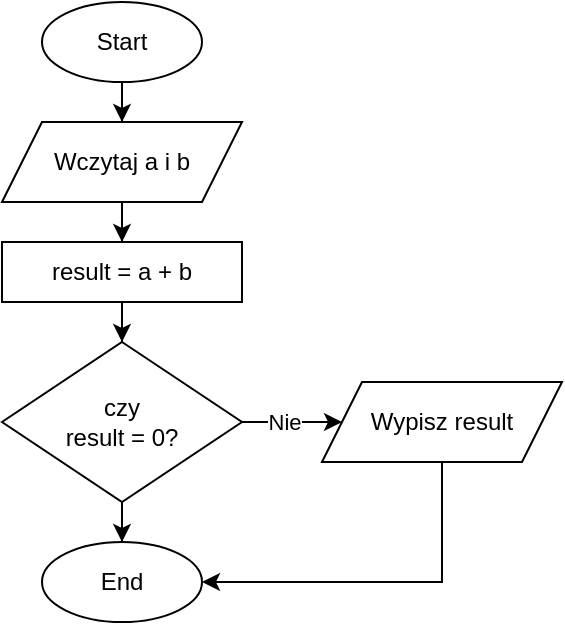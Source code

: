 <mxfile version="26.0.16">
  <diagram name="Page-1" id="V1GujFbZTw827Pul6hBY">
    <mxGraphModel dx="572" dy="304" grid="1" gridSize="10" guides="1" tooltips="1" connect="1" arrows="1" fold="1" page="1" pageScale="1" pageWidth="850" pageHeight="1100" math="0" shadow="0">
      <root>
        <mxCell id="0" />
        <mxCell id="1" parent="0" />
        <mxCell id="26UO2kYcvrTAz7XTG01X-4" value="" style="edgeStyle=orthogonalEdgeStyle;rounded=0;orthogonalLoop=1;jettySize=auto;html=1;" edge="1" parent="1" source="26UO2kYcvrTAz7XTG01X-1" target="26UO2kYcvrTAz7XTG01X-2">
          <mxGeometry relative="1" as="geometry" />
        </mxCell>
        <mxCell id="26UO2kYcvrTAz7XTG01X-1" value="Start" style="ellipse;whiteSpace=wrap;html=1;" vertex="1" parent="1">
          <mxGeometry x="360" y="80" width="80" height="40" as="geometry" />
        </mxCell>
        <mxCell id="26UO2kYcvrTAz7XTG01X-6" value="" style="edgeStyle=orthogonalEdgeStyle;rounded=0;orthogonalLoop=1;jettySize=auto;html=1;" edge="1" parent="1" source="26UO2kYcvrTAz7XTG01X-2" target="26UO2kYcvrTAz7XTG01X-5">
          <mxGeometry relative="1" as="geometry" />
        </mxCell>
        <mxCell id="26UO2kYcvrTAz7XTG01X-2" value="Wczytaj a i b" style="shape=parallelogram;perimeter=parallelogramPerimeter;whiteSpace=wrap;html=1;fixedSize=1;" vertex="1" parent="1">
          <mxGeometry x="340" y="140" width="120" height="40" as="geometry" />
        </mxCell>
        <mxCell id="26UO2kYcvrTAz7XTG01X-8" value="" style="edgeStyle=orthogonalEdgeStyle;rounded=0;orthogonalLoop=1;jettySize=auto;html=1;" edge="1" parent="1" source="26UO2kYcvrTAz7XTG01X-5" target="26UO2kYcvrTAz7XTG01X-7">
          <mxGeometry relative="1" as="geometry" />
        </mxCell>
        <mxCell id="26UO2kYcvrTAz7XTG01X-5" value="result = a + b" style="rounded=0;whiteSpace=wrap;html=1;" vertex="1" parent="1">
          <mxGeometry x="340" y="200" width="120" height="30" as="geometry" />
        </mxCell>
        <mxCell id="26UO2kYcvrTAz7XTG01X-11" value="" style="edgeStyle=orthogonalEdgeStyle;rounded=0;orthogonalLoop=1;jettySize=auto;html=1;" edge="1" parent="1" source="26UO2kYcvrTAz7XTG01X-7" target="26UO2kYcvrTAz7XTG01X-10">
          <mxGeometry relative="1" as="geometry" />
        </mxCell>
        <mxCell id="26UO2kYcvrTAz7XTG01X-12" value="Nie" style="edgeLabel;html=1;align=center;verticalAlign=middle;resizable=0;points=[];" vertex="1" connectable="0" parent="26UO2kYcvrTAz7XTG01X-11">
          <mxGeometry x="0.383" y="-1" relative="1" as="geometry">
            <mxPoint x="-14" y="-1" as="offset" />
          </mxGeometry>
        </mxCell>
        <mxCell id="26UO2kYcvrTAz7XTG01X-14" value="" style="edgeStyle=orthogonalEdgeStyle;rounded=0;orthogonalLoop=1;jettySize=auto;html=1;" edge="1" parent="1" source="26UO2kYcvrTAz7XTG01X-7" target="26UO2kYcvrTAz7XTG01X-13">
          <mxGeometry relative="1" as="geometry" />
        </mxCell>
        <mxCell id="26UO2kYcvrTAz7XTG01X-7" value="&lt;div&gt;czy&lt;/div&gt;&lt;div&gt;result = 0?&lt;/div&gt;" style="rhombus;whiteSpace=wrap;html=1;" vertex="1" parent="1">
          <mxGeometry x="340" y="250" width="120" height="80" as="geometry" />
        </mxCell>
        <mxCell id="26UO2kYcvrTAz7XTG01X-15" style="edgeStyle=orthogonalEdgeStyle;rounded=0;orthogonalLoop=1;jettySize=auto;html=1;entryX=1;entryY=0.5;entryDx=0;entryDy=0;" edge="1" parent="1" source="26UO2kYcvrTAz7XTG01X-10" target="26UO2kYcvrTAz7XTG01X-13">
          <mxGeometry relative="1" as="geometry">
            <Array as="points">
              <mxPoint x="560" y="370" />
            </Array>
          </mxGeometry>
        </mxCell>
        <mxCell id="26UO2kYcvrTAz7XTG01X-10" value="Wypisz result" style="shape=parallelogram;perimeter=parallelogramPerimeter;whiteSpace=wrap;html=1;fixedSize=1;" vertex="1" parent="1">
          <mxGeometry x="500" y="270" width="120" height="40" as="geometry" />
        </mxCell>
        <mxCell id="26UO2kYcvrTAz7XTG01X-13" value="End" style="ellipse;whiteSpace=wrap;html=1;" vertex="1" parent="1">
          <mxGeometry x="360" y="350" width="80" height="40" as="geometry" />
        </mxCell>
      </root>
    </mxGraphModel>
  </diagram>
</mxfile>
